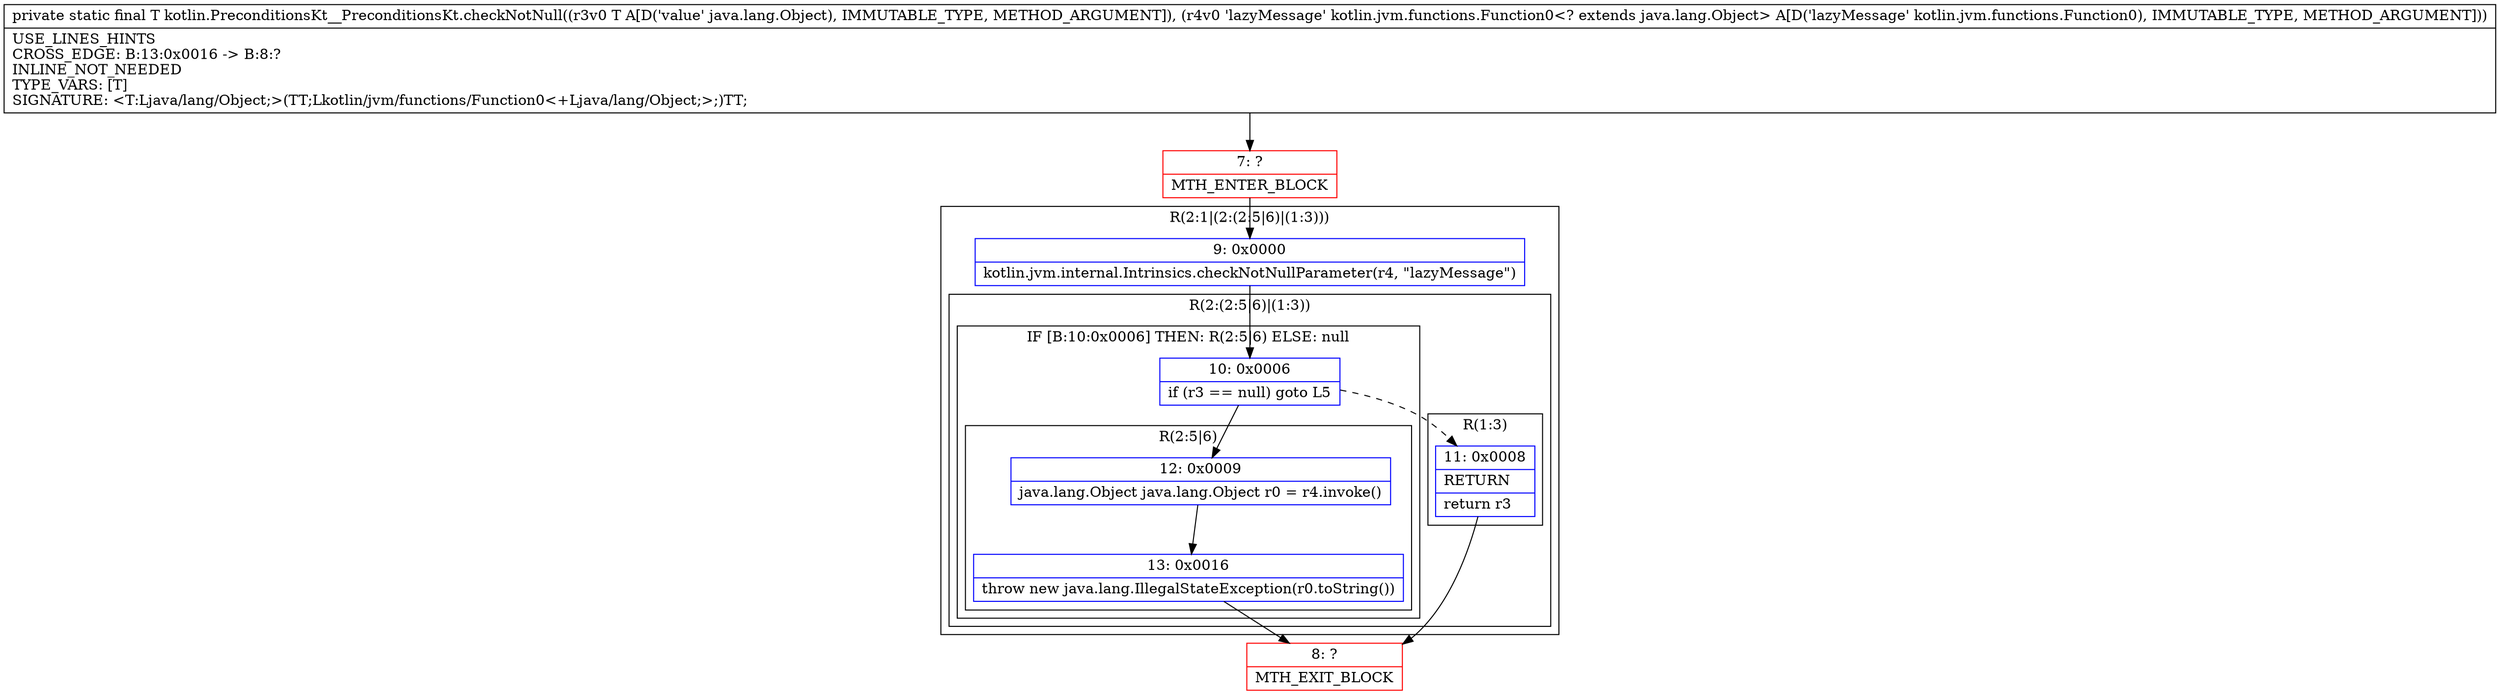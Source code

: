 digraph "CFG forkotlin.PreconditionsKt__PreconditionsKt.checkNotNull(Ljava\/lang\/Object;Lkotlin\/jvm\/functions\/Function0;)Ljava\/lang\/Object;" {
subgraph cluster_Region_942855739 {
label = "R(2:1|(2:(2:5|6)|(1:3)))";
node [shape=record,color=blue];
Node_9 [shape=record,label="{9\:\ 0x0000|kotlin.jvm.internal.Intrinsics.checkNotNullParameter(r4, \"lazyMessage\")\l}"];
subgraph cluster_Region_499924139 {
label = "R(2:(2:5|6)|(1:3))";
node [shape=record,color=blue];
subgraph cluster_IfRegion_65449491 {
label = "IF [B:10:0x0006] THEN: R(2:5|6) ELSE: null";
node [shape=record,color=blue];
Node_10 [shape=record,label="{10\:\ 0x0006|if (r3 == null) goto L5\l}"];
subgraph cluster_Region_1720963822 {
label = "R(2:5|6)";
node [shape=record,color=blue];
Node_12 [shape=record,label="{12\:\ 0x0009|java.lang.Object java.lang.Object r0 = r4.invoke()\l}"];
Node_13 [shape=record,label="{13\:\ 0x0016|throw new java.lang.IllegalStateException(r0.toString())\l}"];
}
}
subgraph cluster_Region_592147723 {
label = "R(1:3)";
node [shape=record,color=blue];
Node_11 [shape=record,label="{11\:\ 0x0008|RETURN\l|return r3\l}"];
}
}
}
Node_7 [shape=record,color=red,label="{7\:\ ?|MTH_ENTER_BLOCK\l}"];
Node_8 [shape=record,color=red,label="{8\:\ ?|MTH_EXIT_BLOCK\l}"];
MethodNode[shape=record,label="{private static final T kotlin.PreconditionsKt__PreconditionsKt.checkNotNull((r3v0 T A[D('value' java.lang.Object), IMMUTABLE_TYPE, METHOD_ARGUMENT]), (r4v0 'lazyMessage' kotlin.jvm.functions.Function0\<? extends java.lang.Object\> A[D('lazyMessage' kotlin.jvm.functions.Function0), IMMUTABLE_TYPE, METHOD_ARGUMENT]))  | USE_LINES_HINTS\lCROSS_EDGE: B:13:0x0016 \-\> B:8:?\lINLINE_NOT_NEEDED\lTYPE_VARS: [T]\lSIGNATURE: \<T:Ljava\/lang\/Object;\>(TT;Lkotlin\/jvm\/functions\/Function0\<+Ljava\/lang\/Object;\>;)TT;\l}"];
MethodNode -> Node_7;Node_9 -> Node_10;
Node_10 -> Node_11[style=dashed];
Node_10 -> Node_12;
Node_12 -> Node_13;
Node_13 -> Node_8;
Node_11 -> Node_8;
Node_7 -> Node_9;
}

